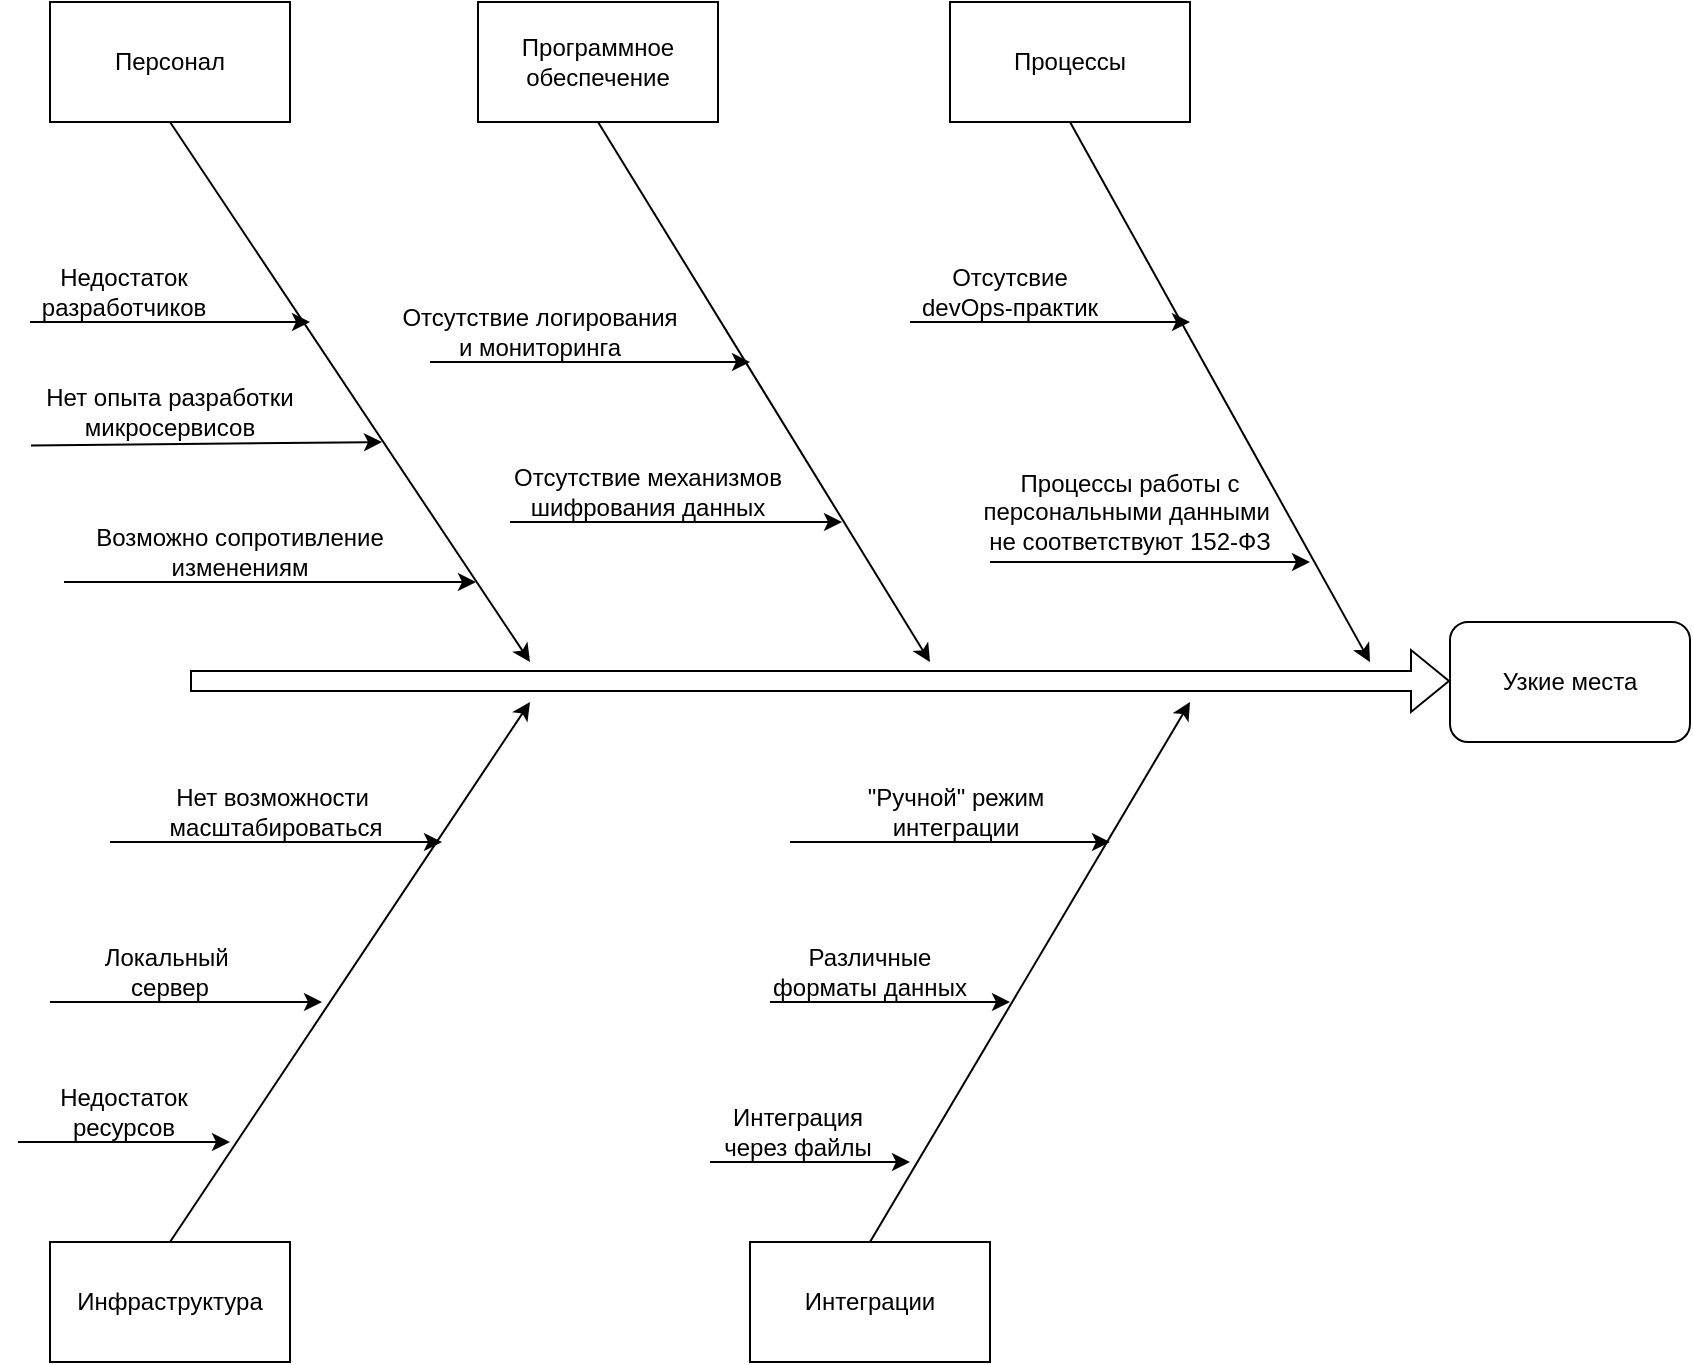 <mxfile version="28.0.4">
  <diagram name="Страница — 1" id="6zLJe0z5hd1byPzYl8BZ">
    <mxGraphModel dx="1426" dy="849" grid="1" gridSize="10" guides="1" tooltips="1" connect="1" arrows="1" fold="1" page="1" pageScale="1" pageWidth="827" pageHeight="1169" math="0" shadow="0">
      <root>
        <mxCell id="0" />
        <mxCell id="1" parent="0" />
        <mxCell id="Ogw5_-1erEHhsI2lvcbA-1" value="Узкие места" style="rounded=1;whiteSpace=wrap;html=1;" vertex="1" parent="1">
          <mxGeometry x="740" y="370" width="120" height="60" as="geometry" />
        </mxCell>
        <mxCell id="Ogw5_-1erEHhsI2lvcbA-2" value="" style="shape=flexArrow;endArrow=classic;html=1;rounded=0;entryX=0;entryY=0.5;entryDx=0;entryDy=0;" edge="1" parent="1">
          <mxGeometry width="50" height="50" relative="1" as="geometry">
            <mxPoint x="110" y="399.5" as="sourcePoint" />
            <mxPoint x="740" y="399.5" as="targetPoint" />
          </mxGeometry>
        </mxCell>
        <mxCell id="Ogw5_-1erEHhsI2lvcbA-7" style="rounded=0;orthogonalLoop=1;jettySize=auto;html=1;exitX=0.5;exitY=1;exitDx=0;exitDy=0;" edge="1" parent="1" source="Ogw5_-1erEHhsI2lvcbA-3">
          <mxGeometry relative="1" as="geometry">
            <mxPoint x="280" y="390" as="targetPoint" />
          </mxGeometry>
        </mxCell>
        <mxCell id="Ogw5_-1erEHhsI2lvcbA-3" value="Персонал" style="rounded=0;whiteSpace=wrap;html=1;" vertex="1" parent="1">
          <mxGeometry x="40" y="60" width="120" height="60" as="geometry" />
        </mxCell>
        <mxCell id="Ogw5_-1erEHhsI2lvcbA-4" value="Инфраструктура" style="rounded=0;whiteSpace=wrap;html=1;" vertex="1" parent="1">
          <mxGeometry x="40" y="680" width="120" height="60" as="geometry" />
        </mxCell>
        <mxCell id="Ogw5_-1erEHhsI2lvcbA-5" value="" style="endArrow=classic;html=1;rounded=0;exitX=0.5;exitY=0;exitDx=0;exitDy=0;" edge="1" parent="1" source="Ogw5_-1erEHhsI2lvcbA-4">
          <mxGeometry width="50" height="50" relative="1" as="geometry">
            <mxPoint x="400" y="560" as="sourcePoint" />
            <mxPoint x="280" y="410" as="targetPoint" />
          </mxGeometry>
        </mxCell>
        <mxCell id="Ogw5_-1erEHhsI2lvcbA-8" style="rounded=0;orthogonalLoop=1;jettySize=auto;html=1;exitX=0.5;exitY=1;exitDx=0;exitDy=0;" edge="1" parent="1" source="Ogw5_-1erEHhsI2lvcbA-9">
          <mxGeometry relative="1" as="geometry">
            <mxPoint x="480" y="390" as="targetPoint" />
          </mxGeometry>
        </mxCell>
        <mxCell id="Ogw5_-1erEHhsI2lvcbA-9" value="Программное&lt;div&gt;обеспечение&lt;/div&gt;" style="rounded=0;whiteSpace=wrap;html=1;" vertex="1" parent="1">
          <mxGeometry x="254" y="60" width="120" height="60" as="geometry" />
        </mxCell>
        <mxCell id="Ogw5_-1erEHhsI2lvcbA-10" value="Интеграции" style="rounded=0;whiteSpace=wrap;html=1;" vertex="1" parent="1">
          <mxGeometry x="390" y="680" width="120" height="60" as="geometry" />
        </mxCell>
        <mxCell id="Ogw5_-1erEHhsI2lvcbA-11" value="" style="endArrow=classic;html=1;rounded=0;exitX=0.5;exitY=0;exitDx=0;exitDy=0;" edge="1" parent="1" source="Ogw5_-1erEHhsI2lvcbA-10">
          <mxGeometry width="50" height="50" relative="1" as="geometry">
            <mxPoint x="750" y="560" as="sourcePoint" />
            <mxPoint x="610" y="410" as="targetPoint" />
          </mxGeometry>
        </mxCell>
        <mxCell id="Ogw5_-1erEHhsI2lvcbA-12" value="Недостаток&lt;div&gt;разработчиков&lt;/div&gt;" style="text;html=1;align=center;verticalAlign=middle;whiteSpace=wrap;rounded=0;" vertex="1" parent="1">
          <mxGeometry x="47" y="190" width="60" height="30" as="geometry" />
        </mxCell>
        <mxCell id="Ogw5_-1erEHhsI2lvcbA-13" value="Нет опыта разработки микросервисов" style="text;html=1;align=center;verticalAlign=middle;whiteSpace=wrap;rounded=0;" vertex="1" parent="1">
          <mxGeometry x="15" y="250" width="170" height="30" as="geometry" />
        </mxCell>
        <mxCell id="Ogw5_-1erEHhsI2lvcbA-14" value="Отсутсвие&lt;div&gt;devOps-практик&lt;/div&gt;" style="text;html=1;align=center;verticalAlign=middle;whiteSpace=wrap;rounded=0;" vertex="1" parent="1">
          <mxGeometry x="470" y="190" width="100" height="30" as="geometry" />
        </mxCell>
        <mxCell id="Ogw5_-1erEHhsI2lvcbA-15" value="Интеграция&lt;div&gt;через файлы&lt;/div&gt;" style="text;html=1;align=center;verticalAlign=middle;whiteSpace=wrap;rounded=0;" vertex="1" parent="1">
          <mxGeometry x="374" y="610" width="80" height="30" as="geometry" />
        </mxCell>
        <mxCell id="Ogw5_-1erEHhsI2lvcbA-16" value="Различные форматы данных" style="text;html=1;align=center;verticalAlign=middle;whiteSpace=wrap;rounded=0;" vertex="1" parent="1">
          <mxGeometry x="397" y="530" width="106" height="30" as="geometry" />
        </mxCell>
        <mxCell id="Ogw5_-1erEHhsI2lvcbA-17" value="&quot;Ручной&quot; режим&lt;div&gt;интеграции&lt;/div&gt;" style="text;html=1;align=center;verticalAlign=middle;whiteSpace=wrap;rounded=0;" vertex="1" parent="1">
          <mxGeometry x="440" y="450" width="106" height="30" as="geometry" />
        </mxCell>
        <mxCell id="Ogw5_-1erEHhsI2lvcbA-18" value="Возможно сопротивление&lt;div&gt;изменениям&lt;/div&gt;" style="text;html=1;align=center;verticalAlign=middle;whiteSpace=wrap;rounded=0;" vertex="1" parent="1">
          <mxGeometry x="50" y="320" width="170" height="30" as="geometry" />
        </mxCell>
        <mxCell id="Ogw5_-1erEHhsI2lvcbA-19" value="Отсутствие механизмов&lt;div&gt;шифрования данных&lt;/div&gt;" style="text;html=1;align=center;verticalAlign=middle;whiteSpace=wrap;rounded=0;" vertex="1" parent="1">
          <mxGeometry x="254" y="290" width="170" height="30" as="geometry" />
        </mxCell>
        <mxCell id="Ogw5_-1erEHhsI2lvcbA-20" value="Отсутствие логирования&lt;div&gt;и мониторинга&lt;/div&gt;" style="text;html=1;align=center;verticalAlign=middle;whiteSpace=wrap;rounded=0;" vertex="1" parent="1">
          <mxGeometry x="200" y="210" width="170" height="30" as="geometry" />
        </mxCell>
        <mxCell id="Ogw5_-1erEHhsI2lvcbA-21" value="Процессы работы с персональными&amp;nbsp;&lt;span style=&quot;background-color: transparent; color: light-dark(rgb(0, 0, 0), rgb(255, 255, 255));&quot;&gt;данными&amp;nbsp;&lt;/span&gt;&lt;div&gt;&lt;span style=&quot;background-color: transparent; color: light-dark(rgb(0, 0, 0), rgb(255, 255, 255));&quot;&gt;не соответствуют 152-ФЗ&lt;/span&gt;&lt;/div&gt;" style="text;html=1;align=center;verticalAlign=middle;whiteSpace=wrap;rounded=0;" vertex="1" parent="1">
          <mxGeometry x="490" y="300" width="180" height="30" as="geometry" />
        </mxCell>
        <mxCell id="Ogw5_-1erEHhsI2lvcbA-22" value="Недостаток ресурсов" style="text;html=1;align=center;verticalAlign=middle;whiteSpace=wrap;rounded=0;" vertex="1" parent="1">
          <mxGeometry x="24" y="600" width="106" height="30" as="geometry" />
        </mxCell>
        <mxCell id="Ogw5_-1erEHhsI2lvcbA-23" value="Локальный&amp;nbsp;&lt;div&gt;сервер&lt;/div&gt;" style="text;html=1;align=center;verticalAlign=middle;whiteSpace=wrap;rounded=0;" vertex="1" parent="1">
          <mxGeometry x="47" y="530" width="106" height="30" as="geometry" />
        </mxCell>
        <mxCell id="Ogw5_-1erEHhsI2lvcbA-24" value="Нет возможности&amp;nbsp;&lt;div&gt;масштабироваться&lt;/div&gt;" style="text;html=1;align=center;verticalAlign=middle;whiteSpace=wrap;rounded=0;" vertex="1" parent="1">
          <mxGeometry x="100" y="450" width="106" height="30" as="geometry" />
        </mxCell>
        <mxCell id="Ogw5_-1erEHhsI2lvcbA-26" style="rounded=0;orthogonalLoop=1;jettySize=auto;html=1;exitX=0.5;exitY=1;exitDx=0;exitDy=0;" edge="1" parent="1" source="Ogw5_-1erEHhsI2lvcbA-25">
          <mxGeometry relative="1" as="geometry">
            <mxPoint x="700" y="390" as="targetPoint" />
          </mxGeometry>
        </mxCell>
        <mxCell id="Ogw5_-1erEHhsI2lvcbA-25" value="Процессы" style="rounded=0;whiteSpace=wrap;html=1;" vertex="1" parent="1">
          <mxGeometry x="490" y="60" width="120" height="60" as="geometry" />
        </mxCell>
        <mxCell id="Ogw5_-1erEHhsI2lvcbA-28" value="" style="endArrow=classic;html=1;rounded=0;" edge="1" parent="1">
          <mxGeometry width="50" height="50" relative="1" as="geometry">
            <mxPoint x="30" y="220" as="sourcePoint" />
            <mxPoint x="170" y="220" as="targetPoint" />
          </mxGeometry>
        </mxCell>
        <mxCell id="Ogw5_-1erEHhsI2lvcbA-29" value="" style="endArrow=classic;html=1;rounded=0;exitX=0.091;exitY=1.059;exitDx=0;exitDy=0;exitPerimeter=0;" edge="1" parent="1" source="Ogw5_-1erEHhsI2lvcbA-13">
          <mxGeometry width="50" height="50" relative="1" as="geometry">
            <mxPoint x="66" y="280" as="sourcePoint" />
            <mxPoint x="206" y="280" as="targetPoint" />
          </mxGeometry>
        </mxCell>
        <mxCell id="Ogw5_-1erEHhsI2lvcbA-30" value="" style="endArrow=classic;html=1;rounded=0;exitX=0;exitY=1;exitDx=0;exitDy=0;" edge="1" parent="1">
          <mxGeometry width="50" height="50" relative="1" as="geometry">
            <mxPoint x="47" y="350" as="sourcePoint" />
            <mxPoint x="253" y="350" as="targetPoint" />
          </mxGeometry>
        </mxCell>
        <mxCell id="Ogw5_-1erEHhsI2lvcbA-31" value="" style="endArrow=classic;html=1;rounded=0;" edge="1" parent="1">
          <mxGeometry width="50" height="50" relative="1" as="geometry">
            <mxPoint x="70" y="480" as="sourcePoint" />
            <mxPoint x="236" y="480" as="targetPoint" />
          </mxGeometry>
        </mxCell>
        <mxCell id="Ogw5_-1erEHhsI2lvcbA-32" value="" style="endArrow=classic;html=1;rounded=0;" edge="1" parent="1">
          <mxGeometry width="50" height="50" relative="1" as="geometry">
            <mxPoint x="40" y="560" as="sourcePoint" />
            <mxPoint x="176" y="560" as="targetPoint" />
          </mxGeometry>
        </mxCell>
        <mxCell id="Ogw5_-1erEHhsI2lvcbA-33" value="" style="endArrow=classic;html=1;rounded=0;" edge="1" parent="1">
          <mxGeometry width="50" height="50" relative="1" as="geometry">
            <mxPoint x="24" y="630" as="sourcePoint" />
            <mxPoint x="130" y="630" as="targetPoint" />
          </mxGeometry>
        </mxCell>
        <mxCell id="Ogw5_-1erEHhsI2lvcbA-34" value="" style="endArrow=classic;html=1;rounded=0;" edge="1" parent="1">
          <mxGeometry width="50" height="50" relative="1" as="geometry">
            <mxPoint x="230" y="240" as="sourcePoint" />
            <mxPoint x="390" y="240" as="targetPoint" />
          </mxGeometry>
        </mxCell>
        <mxCell id="Ogw5_-1erEHhsI2lvcbA-35" value="" style="endArrow=classic;html=1;rounded=0;" edge="1" parent="1">
          <mxGeometry width="50" height="50" relative="1" as="geometry">
            <mxPoint x="270" y="320" as="sourcePoint" />
            <mxPoint x="436" y="320" as="targetPoint" />
          </mxGeometry>
        </mxCell>
        <mxCell id="Ogw5_-1erEHhsI2lvcbA-36" value="" style="endArrow=classic;html=1;rounded=0;" edge="1" parent="1">
          <mxGeometry width="50" height="50" relative="1" as="geometry">
            <mxPoint x="470" y="220" as="sourcePoint" />
            <mxPoint x="610" y="220" as="targetPoint" />
          </mxGeometry>
        </mxCell>
        <mxCell id="Ogw5_-1erEHhsI2lvcbA-37" value="" style="endArrow=classic;html=1;rounded=0;" edge="1" parent="1">
          <mxGeometry width="50" height="50" relative="1" as="geometry">
            <mxPoint x="510" y="340" as="sourcePoint" />
            <mxPoint x="670" y="340" as="targetPoint" />
          </mxGeometry>
        </mxCell>
        <mxCell id="Ogw5_-1erEHhsI2lvcbA-39" value="" style="endArrow=classic;html=1;rounded=0;" edge="1" parent="1">
          <mxGeometry width="50" height="50" relative="1" as="geometry">
            <mxPoint x="410" y="480" as="sourcePoint" />
            <mxPoint x="570" y="480" as="targetPoint" />
          </mxGeometry>
        </mxCell>
        <mxCell id="Ogw5_-1erEHhsI2lvcbA-40" value="" style="endArrow=classic;html=1;rounded=0;" edge="1" parent="1">
          <mxGeometry width="50" height="50" relative="1" as="geometry">
            <mxPoint x="400" y="560" as="sourcePoint" />
            <mxPoint x="520" y="560" as="targetPoint" />
          </mxGeometry>
        </mxCell>
        <mxCell id="Ogw5_-1erEHhsI2lvcbA-41" value="" style="endArrow=classic;html=1;rounded=0;" edge="1" parent="1">
          <mxGeometry width="50" height="50" relative="1" as="geometry">
            <mxPoint x="370" y="640" as="sourcePoint" />
            <mxPoint x="470" y="640" as="targetPoint" />
          </mxGeometry>
        </mxCell>
      </root>
    </mxGraphModel>
  </diagram>
</mxfile>
